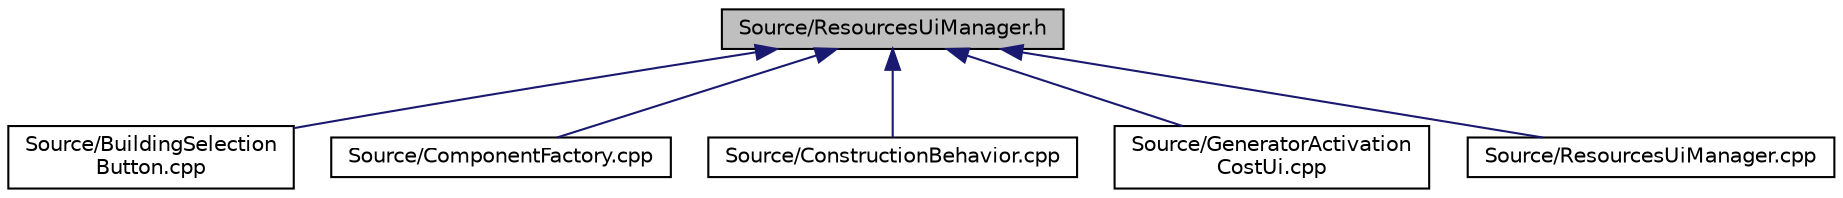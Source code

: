 digraph "Source/ResourcesUiManager.h"
{
 // LATEX_PDF_SIZE
  edge [fontname="Helvetica",fontsize="10",labelfontname="Helvetica",labelfontsize="10"];
  node [fontname="Helvetica",fontsize="10",shape=record];
  Node1 [label="Source/ResourcesUiManager.h",height=0.2,width=0.4,color="black", fillcolor="grey75", style="filled", fontcolor="black",tooltip="Component that manages the UI for displaying what resources a player currently has."];
  Node1 -> Node2 [dir="back",color="midnightblue",fontsize="10",style="solid",fontname="Helvetica"];
  Node2 [label="Source/BuildingSelection\lButton.cpp",height=0.2,width=0.4,color="black", fillcolor="white", style="filled",URL="$db/d86/BuildingSelectionButton_8cpp.html",tooltip="button that selects which building the ConstructionManager should place"];
  Node1 -> Node3 [dir="back",color="midnightblue",fontsize="10",style="solid",fontname="Helvetica"];
  Node3 [label="Source/ComponentFactory.cpp",height=0.2,width=0.4,color="black", fillcolor="white", style="filled",URL="$dc/def/ComponentFactory_8cpp.html",tooltip="Definitions for the component factory class."];
  Node1 -> Node4 [dir="back",color="midnightblue",fontsize="10",style="solid",fontname="Helvetica"];
  Node4 [label="Source/ConstructionBehavior.cpp",height=0.2,width=0.4,color="black", fillcolor="white", style="filled",URL="$d7/ded/ConstructionBehavior_8cpp.html",tooltip="handles the construction of towers and modification of terrain"];
  Node1 -> Node5 [dir="back",color="midnightblue",fontsize="10",style="solid",fontname="Helvetica"];
  Node5 [label="Source/GeneratorActivation\lCostUi.cpp",height=0.2,width=0.4,color="black", fillcolor="white", style="filled",URL="$de/df8/GeneratorActivationCostUi_8cpp.html",tooltip="displays the costs of activating generators"];
  Node1 -> Node6 [dir="back",color="midnightblue",fontsize="10",style="solid",fontname="Helvetica"];
  Node6 [label="Source/ResourcesUiManager.cpp",height=0.2,width=0.4,color="black", fillcolor="white", style="filled",URL="$dd/d79/ResourcesUiManager_8cpp.html",tooltip="Component that manages the UI for displaying what resources a player currently has."];
}
